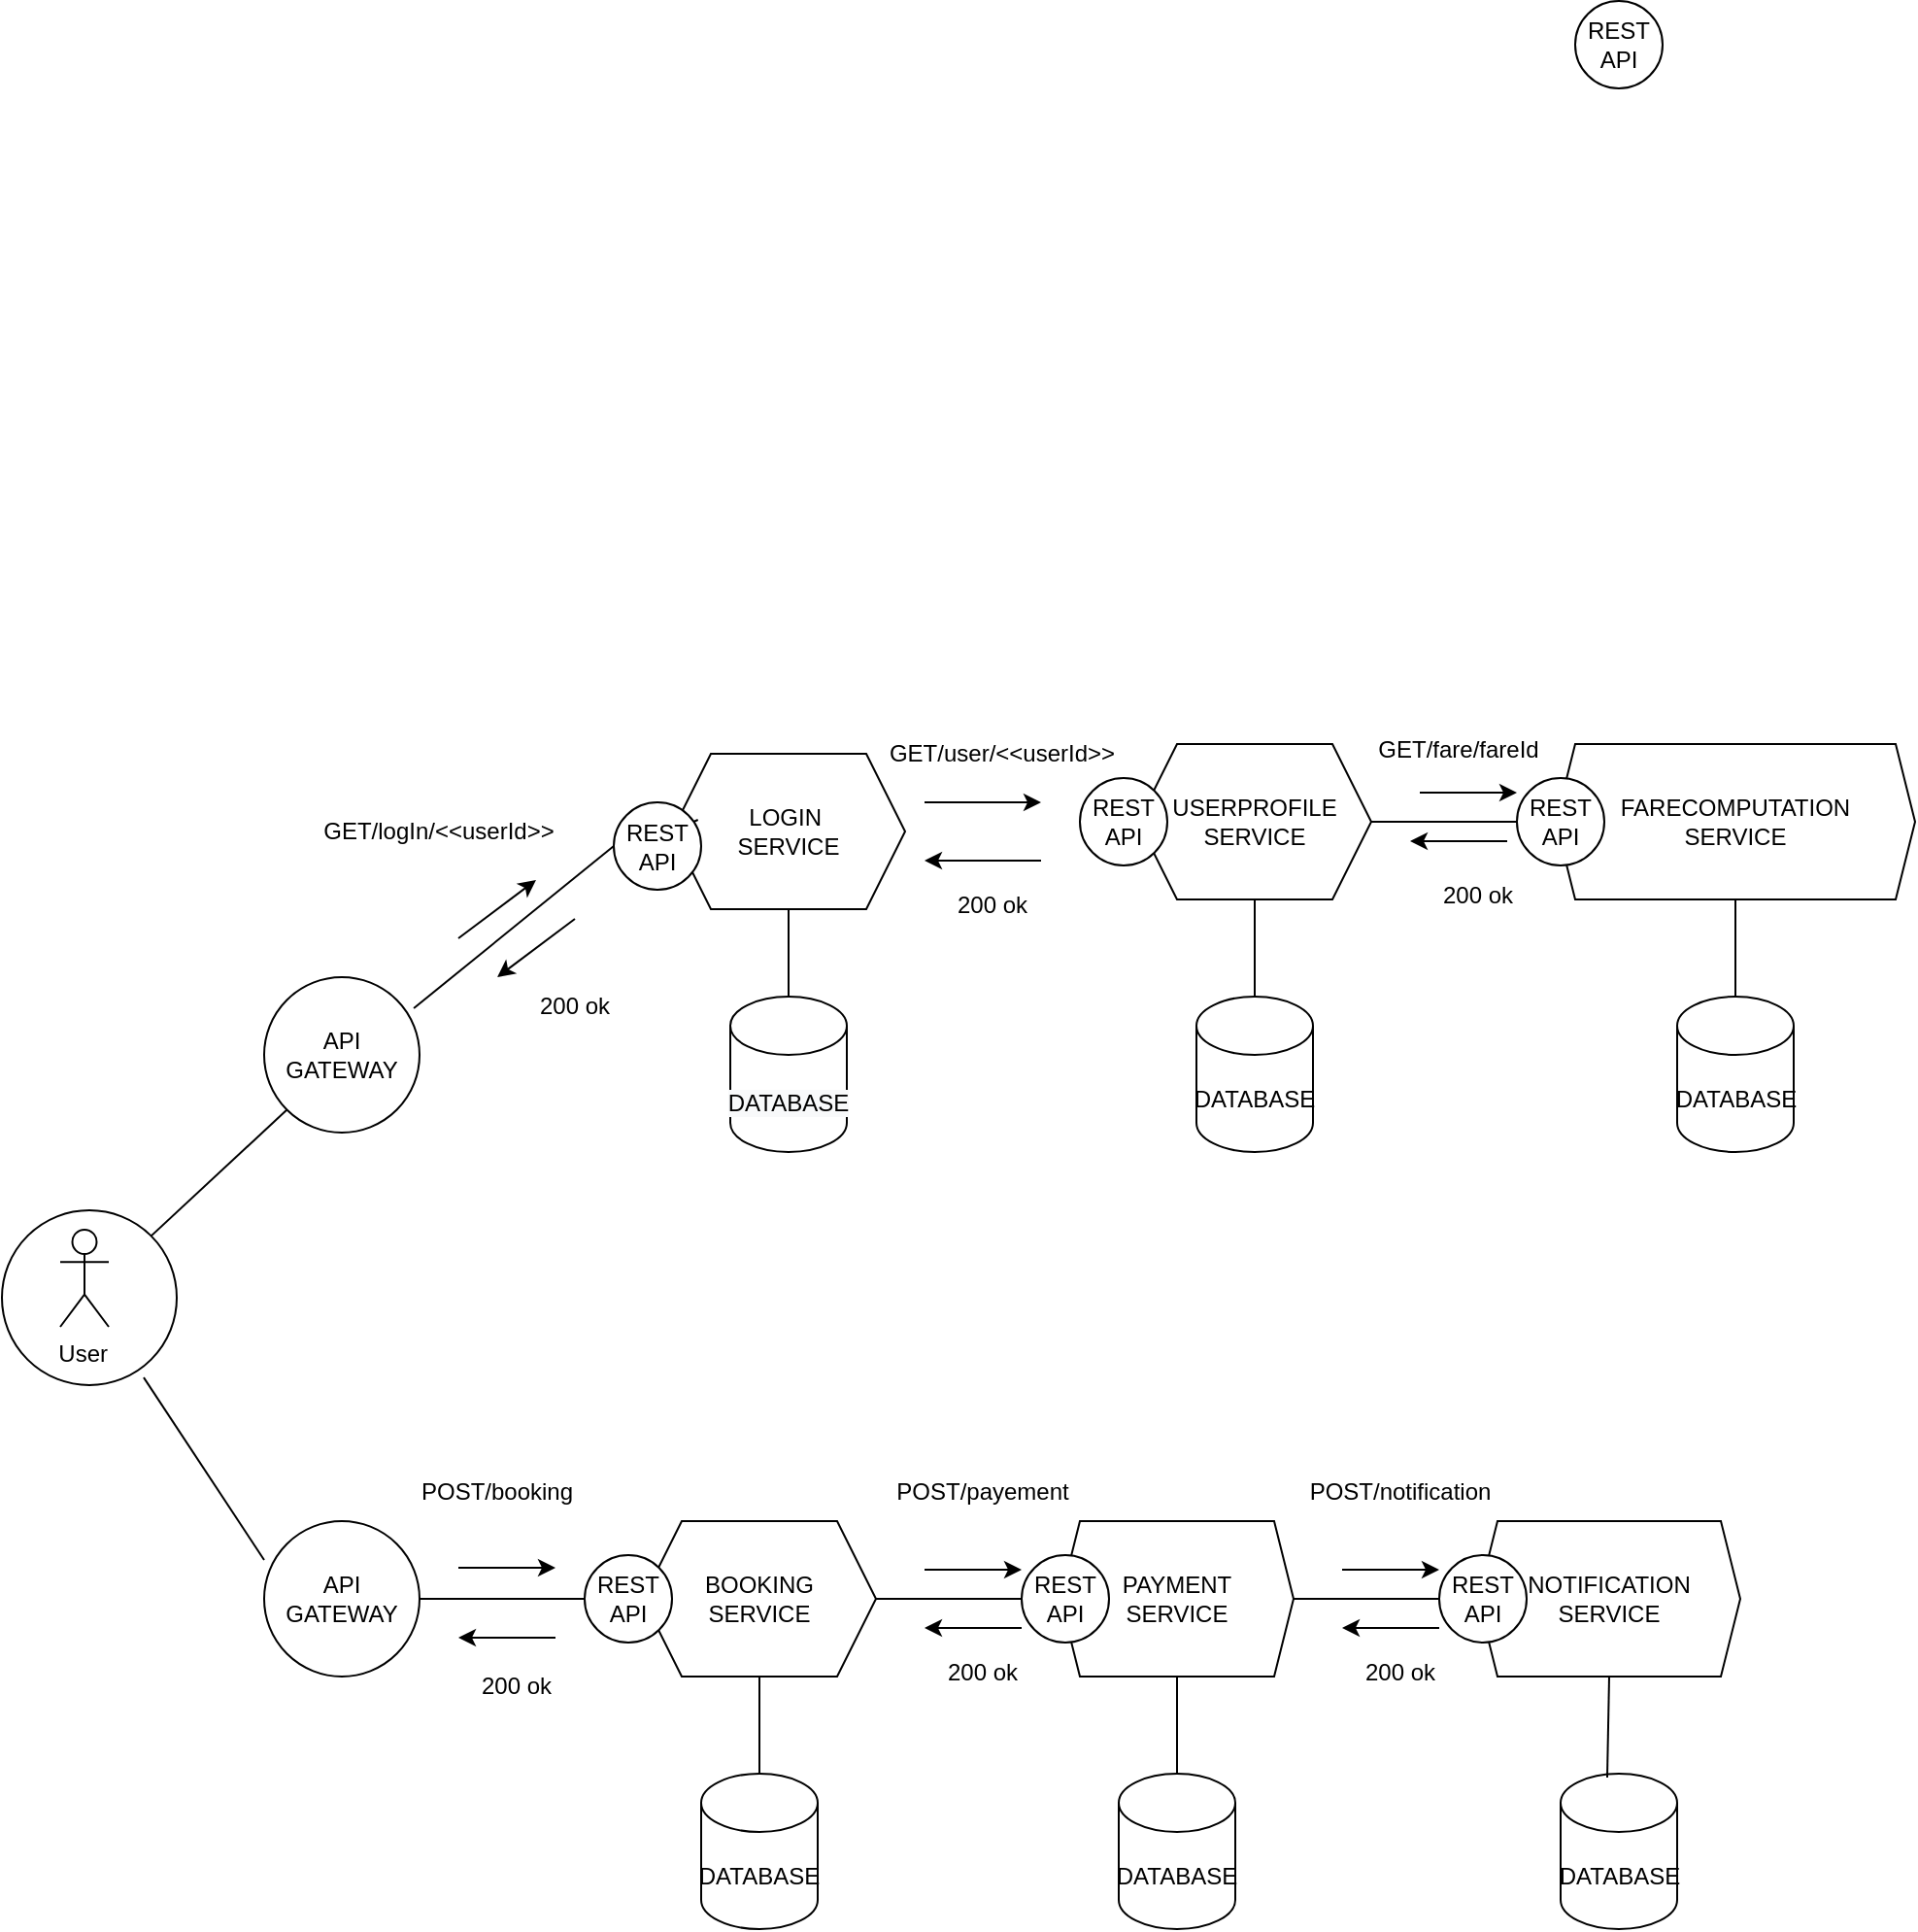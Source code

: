 <mxfile version="17.1.2" type="device"><diagram id="rIszYGIpHu8CIltCsBzc" name="Page-1"><mxGraphModel dx="1232" dy="1862" grid="1" gridSize="10" guides="1" tooltips="1" connect="1" arrows="1" fold="1" page="1" pageScale="1" pageWidth="850" pageHeight="1100" math="0" shadow="0"><root><mxCell id="0"/><mxCell id="1" parent="0"/><mxCell id="ASgNept7LdKR2wcqI6hQ-2" value="" style="shape=cylinder3;whiteSpace=wrap;html=1;boundedLbl=1;backgroundOutline=1;size=15;" vertex="1" parent="1"><mxGeometry x="410" y="460" width="60" height="80" as="geometry"/></mxCell><mxCell id="ASgNept7LdKR2wcqI6hQ-4" value="&#10;&#10;&lt;span style=&quot;color: rgb(0, 0, 0); font-family: helvetica; font-size: 12px; font-style: normal; font-weight: 400; letter-spacing: normal; text-align: center; text-indent: 0px; text-transform: none; word-spacing: 0px; background-color: rgb(248, 249, 250); display: inline; float: none;&quot;&gt;DATABASE&lt;/span&gt;&#10;&#10;" style="text;html=1;strokeColor=none;fillColor=none;align=center;verticalAlign=middle;whiteSpace=wrap;rounded=0;" vertex="1" parent="1"><mxGeometry x="410" y="500" width="60" height="30" as="geometry"/></mxCell><mxCell id="ASgNept7LdKR2wcqI6hQ-6" value="" style="ellipse;whiteSpace=wrap;html=1;aspect=fixed;" vertex="1" parent="1"><mxGeometry x="170" y="450" width="80" height="80" as="geometry"/></mxCell><mxCell id="ASgNept7LdKR2wcqI6hQ-7" value="API GATEWAY" style="text;html=1;strokeColor=none;fillColor=none;align=center;verticalAlign=middle;whiteSpace=wrap;rounded=0;" vertex="1" parent="1"><mxGeometry x="180" y="475" width="60" height="30" as="geometry"/></mxCell><mxCell id="ASgNept7LdKR2wcqI6hQ-8" value="" style="endArrow=none;html=1;rounded=0;entryX=0;entryY=1;entryDx=0;entryDy=0;exitX=1;exitY=0;exitDx=0;exitDy=0;" edge="1" parent="1" source="ASgNept7LdKR2wcqI6hQ-9" target="ASgNept7LdKR2wcqI6hQ-6"><mxGeometry width="50" height="50" relative="1" as="geometry"><mxPoint x="120" y="580" as="sourcePoint"/><mxPoint x="130" y="560" as="targetPoint"/></mxGeometry></mxCell><mxCell id="ASgNept7LdKR2wcqI6hQ-9" value="" style="ellipse;whiteSpace=wrap;html=1;aspect=fixed;" vertex="1" parent="1"><mxGeometry x="35" y="570" width="90" height="90" as="geometry"/></mxCell><mxCell id="ASgNept7LdKR2wcqI6hQ-1" value="User&amp;nbsp;" style="shape=umlActor;verticalLabelPosition=bottom;verticalAlign=top;html=1;outlineConnect=0;" vertex="1" parent="1"><mxGeometry x="65" y="580" width="25" height="50" as="geometry"/></mxCell><mxCell id="ASgNept7LdKR2wcqI6hQ-11" value="LOGIN&amp;nbsp;&lt;br&gt;SERVICE" style="shape=hexagon;perimeter=hexagonPerimeter2;whiteSpace=wrap;html=1;fixedSize=1;" vertex="1" parent="1"><mxGeometry x="380" y="335" width="120" height="80" as="geometry"/></mxCell><mxCell id="ASgNept7LdKR2wcqI6hQ-12" value="" style="endArrow=none;html=1;rounded=0;exitX=0.963;exitY=0.2;exitDx=0;exitDy=0;exitPerimeter=0;entryX=0;entryY=0.5;entryDx=0;entryDy=0;startArrow=none;" edge="1" parent="1" source="ASgNept7LdKR2wcqI6hQ-15" target="ASgNept7LdKR2wcqI6hQ-11"><mxGeometry width="50" height="50" relative="1" as="geometry"><mxPoint x="260" y="490" as="sourcePoint"/><mxPoint x="310" y="440" as="targetPoint"/></mxGeometry></mxCell><mxCell id="ASgNept7LdKR2wcqI6hQ-14" value="GET/logIn/&amp;lt;&amp;lt;userId&amp;gt;&amp;gt;" style="text;html=1;strokeColor=none;fillColor=none;align=center;verticalAlign=middle;whiteSpace=wrap;rounded=0;" vertex="1" parent="1"><mxGeometry x="230" y="360" width="60" height="30" as="geometry"/></mxCell><mxCell id="ASgNept7LdKR2wcqI6hQ-16" value="" style="endArrow=none;html=1;rounded=0;exitX=0.963;exitY=0.2;exitDx=0;exitDy=0;exitPerimeter=0;entryX=0;entryY=0.5;entryDx=0;entryDy=0;" edge="1" parent="1" source="ASgNept7LdKR2wcqI6hQ-6" target="ASgNept7LdKR2wcqI6hQ-15"><mxGeometry width="50" height="50" relative="1" as="geometry"><mxPoint x="247.04" y="466" as="sourcePoint"/><mxPoint x="365" y="395" as="targetPoint"/></mxGeometry></mxCell><mxCell id="ASgNept7LdKR2wcqI6hQ-17" value="" style="endArrow=none;html=1;rounded=0;entryX=0.5;entryY=1;entryDx=0;entryDy=0;exitX=0.5;exitY=0;exitDx=0;exitDy=0;exitPerimeter=0;" edge="1" parent="1" source="ASgNept7LdKR2wcqI6hQ-2" target="ASgNept7LdKR2wcqI6hQ-11"><mxGeometry width="50" height="50" relative="1" as="geometry"><mxPoint x="420" y="650" as="sourcePoint"/><mxPoint x="470" y="600" as="targetPoint"/></mxGeometry></mxCell><mxCell id="ASgNept7LdKR2wcqI6hQ-18" value="" style="endArrow=classic;html=1;rounded=0;" edge="1" parent="1"><mxGeometry width="50" height="50" relative="1" as="geometry"><mxPoint x="270" y="430" as="sourcePoint"/><mxPoint x="310" y="400" as="targetPoint"/></mxGeometry></mxCell><mxCell id="ASgNept7LdKR2wcqI6hQ-19" value="" style="endArrow=classic;html=1;rounded=0;" edge="1" parent="1"><mxGeometry width="50" height="50" relative="1" as="geometry"><mxPoint x="330" y="420" as="sourcePoint"/><mxPoint x="290" y="450" as="targetPoint"/></mxGeometry></mxCell><mxCell id="ASgNept7LdKR2wcqI6hQ-20" value="200 ok" style="text;html=1;strokeColor=none;fillColor=none;align=center;verticalAlign=middle;whiteSpace=wrap;rounded=0;" vertex="1" parent="1"><mxGeometry x="300" y="450" width="60" height="30" as="geometry"/></mxCell><mxCell id="ASgNept7LdKR2wcqI6hQ-21" value="USERPROFILE&lt;br&gt;SERVICE" style="shape=hexagon;perimeter=hexagonPerimeter2;whiteSpace=wrap;html=1;fixedSize=1;" vertex="1" parent="1"><mxGeometry x="620" y="330" width="120" height="80" as="geometry"/></mxCell><mxCell id="ASgNept7LdKR2wcqI6hQ-22" value="DATABASE" style="shape=cylinder3;whiteSpace=wrap;html=1;boundedLbl=1;backgroundOutline=1;size=15;" vertex="1" parent="1"><mxGeometry x="650" y="460" width="60" height="80" as="geometry"/></mxCell><mxCell id="ASgNept7LdKR2wcqI6hQ-23" value="" style="endArrow=none;html=1;rounded=0;entryX=0.5;entryY=1;entryDx=0;entryDy=0;exitX=0.5;exitY=0;exitDx=0;exitDy=0;exitPerimeter=0;" edge="1" parent="1" source="ASgNept7LdKR2wcqI6hQ-22" target="ASgNept7LdKR2wcqI6hQ-21"><mxGeometry width="50" height="50" relative="1" as="geometry"><mxPoint x="540" y="520" as="sourcePoint"/><mxPoint x="590" y="470" as="targetPoint"/></mxGeometry></mxCell><mxCell id="ASgNept7LdKR2wcqI6hQ-24" value="" style="endArrow=classic;html=1;rounded=0;" edge="1" parent="1"><mxGeometry width="50" height="50" relative="1" as="geometry"><mxPoint x="510" y="360" as="sourcePoint"/><mxPoint x="570" y="360" as="targetPoint"/></mxGeometry></mxCell><mxCell id="ASgNept7LdKR2wcqI6hQ-25" value="" style="endArrow=classic;html=1;rounded=0;" edge="1" parent="1"><mxGeometry width="50" height="50" relative="1" as="geometry"><mxPoint x="570" y="390" as="sourcePoint"/><mxPoint x="510" y="390" as="targetPoint"/></mxGeometry></mxCell><mxCell id="ASgNept7LdKR2wcqI6hQ-26" value="REST API" style="ellipse;whiteSpace=wrap;html=1;" vertex="1" parent="1"><mxGeometry x="590" y="347.5" width="45" height="45" as="geometry"/></mxCell><mxCell id="ASgNept7LdKR2wcqI6hQ-28" value="GET/user/&amp;lt;&amp;lt;userId&amp;gt;&amp;gt;" style="text;html=1;strokeColor=none;fillColor=none;align=center;verticalAlign=middle;whiteSpace=wrap;rounded=0;" vertex="1" parent="1"><mxGeometry x="520" y="320" width="60" height="30" as="geometry"/></mxCell><mxCell id="ASgNept7LdKR2wcqI6hQ-29" value="200 ok" style="text;html=1;strokeColor=none;fillColor=none;align=center;verticalAlign=middle;whiteSpace=wrap;rounded=0;" vertex="1" parent="1"><mxGeometry x="515" y="397.5" width="60" height="30" as="geometry"/></mxCell><mxCell id="ASgNept7LdKR2wcqI6hQ-30" value="" style="ellipse;whiteSpace=wrap;html=1;aspect=fixed;" vertex="1" parent="1"><mxGeometry x="170" y="730" width="80" height="80" as="geometry"/></mxCell><mxCell id="ASgNept7LdKR2wcqI6hQ-31" value="API GATEWAY" style="text;html=1;strokeColor=none;fillColor=none;align=center;verticalAlign=middle;whiteSpace=wrap;rounded=0;" vertex="1" parent="1"><mxGeometry x="180" y="755" width="60" height="30" as="geometry"/></mxCell><mxCell id="ASgNept7LdKR2wcqI6hQ-32" value="" style="endArrow=none;html=1;rounded=0;entryX=0.811;entryY=0.956;entryDx=0;entryDy=0;entryPerimeter=0;exitX=0;exitY=0.25;exitDx=0;exitDy=0;exitPerimeter=0;" edge="1" parent="1" source="ASgNept7LdKR2wcqI6hQ-30" target="ASgNept7LdKR2wcqI6hQ-9"><mxGeometry width="50" height="50" relative="1" as="geometry"><mxPoint x="80" y="780" as="sourcePoint"/><mxPoint x="130" y="730" as="targetPoint"/></mxGeometry></mxCell><mxCell id="ASgNept7LdKR2wcqI6hQ-33" value="BOOKING&lt;br&gt;SERVICE" style="shape=hexagon;perimeter=hexagonPerimeter2;whiteSpace=wrap;html=1;fixedSize=1;" vertex="1" parent="1"><mxGeometry x="365" y="730" width="120" height="80" as="geometry"/></mxCell><mxCell id="ASgNept7LdKR2wcqI6hQ-34" value="" style="endArrow=none;html=1;rounded=0;exitX=1;exitY=0.5;exitDx=0;exitDy=0;" edge="1" parent="1" source="ASgNept7LdKR2wcqI6hQ-30"><mxGeometry width="50" height="50" relative="1" as="geometry"><mxPoint x="280" y="790" as="sourcePoint"/><mxPoint x="360" y="770" as="targetPoint"/></mxGeometry></mxCell><mxCell id="ASgNept7LdKR2wcqI6hQ-35" value="" style="endArrow=classic;html=1;rounded=0;" edge="1" parent="1"><mxGeometry width="50" height="50" relative="1" as="geometry"><mxPoint x="270" y="754" as="sourcePoint"/><mxPoint x="320" y="754" as="targetPoint"/><Array as="points"><mxPoint x="290" y="754"/></Array></mxGeometry></mxCell><mxCell id="ASgNept7LdKR2wcqI6hQ-36" value="" style="endArrow=classic;html=1;rounded=0;" edge="1" parent="1"><mxGeometry width="50" height="50" relative="1" as="geometry"><mxPoint x="320" y="790" as="sourcePoint"/><mxPoint x="270" y="790" as="targetPoint"/></mxGeometry></mxCell><mxCell id="ASgNept7LdKR2wcqI6hQ-37" value="POST/booking" style="text;html=1;strokeColor=none;fillColor=none;align=center;verticalAlign=middle;whiteSpace=wrap;rounded=0;" vertex="1" parent="1"><mxGeometry x="260" y="700" width="60" height="30" as="geometry"/></mxCell><mxCell id="ASgNept7LdKR2wcqI6hQ-38" value="200 ok" style="text;html=1;strokeColor=none;fillColor=none;align=center;verticalAlign=middle;whiteSpace=wrap;rounded=0;" vertex="1" parent="1"><mxGeometry x="270" y="800" width="60" height="30" as="geometry"/></mxCell><mxCell id="ASgNept7LdKR2wcqI6hQ-39" value="DATABASE" style="shape=cylinder3;whiteSpace=wrap;html=1;boundedLbl=1;backgroundOutline=1;size=15;" vertex="1" parent="1"><mxGeometry x="395" y="860" width="60" height="80" as="geometry"/></mxCell><mxCell id="ASgNept7LdKR2wcqI6hQ-40" value="" style="endArrow=none;html=1;rounded=0;entryX=0.5;entryY=1;entryDx=0;entryDy=0;exitX=0.5;exitY=0;exitDx=0;exitDy=0;exitPerimeter=0;" edge="1" parent="1" source="ASgNept7LdKR2wcqI6hQ-39" target="ASgNept7LdKR2wcqI6hQ-33"><mxGeometry width="50" height="50" relative="1" as="geometry"><mxPoint x="330" y="930" as="sourcePoint"/><mxPoint x="380" y="880" as="targetPoint"/></mxGeometry></mxCell><mxCell id="ASgNept7LdKR2wcqI6hQ-41" value="REST API" style="ellipse;whiteSpace=wrap;html=1;" vertex="1" parent="1"><mxGeometry x="335" y="747.5" width="45" height="45" as="geometry"/></mxCell><mxCell id="ASgNept7LdKR2wcqI6hQ-15" value="REST API" style="ellipse;whiteSpace=wrap;html=1;" vertex="1" parent="1"><mxGeometry x="350" y="360" width="45" height="45" as="geometry"/></mxCell><mxCell id="ASgNept7LdKR2wcqI6hQ-42" value="PAYMENT&lt;br&gt;SERVICE" style="shape=hexagon;perimeter=hexagonPerimeter2;whiteSpace=wrap;html=1;fixedSize=1;size=10;" vertex="1" parent="1"><mxGeometry x="580" y="730" width="120" height="80" as="geometry"/></mxCell><mxCell id="ASgNept7LdKR2wcqI6hQ-43" value="DATABASE" style="shape=cylinder3;whiteSpace=wrap;html=1;boundedLbl=1;backgroundOutline=1;size=15;" vertex="1" parent="1"><mxGeometry x="610" y="860" width="60" height="80" as="geometry"/></mxCell><mxCell id="ASgNept7LdKR2wcqI6hQ-44" value="" style="endArrow=none;html=1;rounded=0;exitX=1;exitY=0.5;exitDx=0;exitDy=0;entryX=0.667;entryY=0.5;entryDx=0;entryDy=0;entryPerimeter=0;" edge="1" parent="1" source="ASgNept7LdKR2wcqI6hQ-33" target="ASgNept7LdKR2wcqI6hQ-47"><mxGeometry width="50" height="50" relative="1" as="geometry"><mxPoint x="530" y="860" as="sourcePoint"/><mxPoint x="580" y="810" as="targetPoint"/></mxGeometry></mxCell><mxCell id="ASgNept7LdKR2wcqI6hQ-45" value="" style="endArrow=classic;html=1;rounded=0;" edge="1" parent="1"><mxGeometry width="50" height="50" relative="1" as="geometry"><mxPoint x="510" y="755" as="sourcePoint"/><mxPoint x="560" y="755" as="targetPoint"/></mxGeometry></mxCell><mxCell id="ASgNept7LdKR2wcqI6hQ-46" value="" style="endArrow=classic;html=1;rounded=0;" edge="1" parent="1"><mxGeometry width="50" height="50" relative="1" as="geometry"><mxPoint x="560" y="785" as="sourcePoint"/><mxPoint x="510" y="785" as="targetPoint"/></mxGeometry></mxCell><mxCell id="ASgNept7LdKR2wcqI6hQ-47" value="REST API" style="ellipse;whiteSpace=wrap;html=1;" vertex="1" parent="1"><mxGeometry x="560" y="747.5" width="45" height="45" as="geometry"/></mxCell><mxCell id="ASgNept7LdKR2wcqI6hQ-48" value="POST/payement" style="text;html=1;strokeColor=none;fillColor=none;align=center;verticalAlign=middle;whiteSpace=wrap;rounded=0;" vertex="1" parent="1"><mxGeometry x="510" y="700" width="60" height="30" as="geometry"/></mxCell><mxCell id="ASgNept7LdKR2wcqI6hQ-49" value="200 ok" style="text;html=1;strokeColor=none;fillColor=none;align=center;verticalAlign=middle;whiteSpace=wrap;rounded=0;" vertex="1" parent="1"><mxGeometry x="510" y="792.5" width="60" height="30" as="geometry"/></mxCell><mxCell id="ASgNept7LdKR2wcqI6hQ-50" value="" style="endArrow=none;html=1;rounded=0;entryX=0.5;entryY=1;entryDx=0;entryDy=0;" edge="1" parent="1" source="ASgNept7LdKR2wcqI6hQ-43" target="ASgNept7LdKR2wcqI6hQ-42"><mxGeometry width="50" height="50" relative="1" as="geometry"><mxPoint x="500" y="950" as="sourcePoint"/><mxPoint x="550" y="900" as="targetPoint"/></mxGeometry></mxCell><mxCell id="ASgNept7LdKR2wcqI6hQ-61" value="REST API" style="ellipse;whiteSpace=wrap;html=1;" vertex="1" parent="1"><mxGeometry x="845" y="-52.5" width="45" height="45" as="geometry"/></mxCell><mxCell id="ASgNept7LdKR2wcqI6hQ-62" value="FARECOMPUTATION&lt;br&gt;SERVICE" style="shape=hexagon;perimeter=hexagonPerimeter2;whiteSpace=wrap;html=1;fixedSize=1;size=10;" vertex="1" parent="1"><mxGeometry x="835" y="330" width="185" height="80" as="geometry"/></mxCell><mxCell id="ASgNept7LdKR2wcqI6hQ-63" value="DATABASE" style="shape=cylinder3;whiteSpace=wrap;html=1;boundedLbl=1;backgroundOutline=1;size=15;" vertex="1" parent="1"><mxGeometry x="897.5" y="460" width="60" height="80" as="geometry"/></mxCell><mxCell id="ASgNept7LdKR2wcqI6hQ-64" value="" style="endArrow=none;html=1;rounded=0;exitX=1;exitY=0.5;exitDx=0;exitDy=0;entryX=0.667;entryY=0.5;entryDx=0;entryDy=0;entryPerimeter=0;" edge="1" parent="1" target="ASgNept7LdKR2wcqI6hQ-66"><mxGeometry width="50" height="50" relative="1" as="geometry"><mxPoint x="740" y="370" as="sourcePoint"/><mxPoint x="835" y="410" as="targetPoint"/></mxGeometry></mxCell><mxCell id="ASgNept7LdKR2wcqI6hQ-65" value="" style="endArrow=classic;html=1;rounded=0;" edge="1" parent="1"><mxGeometry width="50" height="50" relative="1" as="geometry"><mxPoint x="765" y="355" as="sourcePoint"/><mxPoint x="815" y="355" as="targetPoint"/></mxGeometry></mxCell><mxCell id="ASgNept7LdKR2wcqI6hQ-66" value="REST API" style="ellipse;whiteSpace=wrap;html=1;" vertex="1" parent="1"><mxGeometry x="815" y="347.5" width="45" height="45" as="geometry"/></mxCell><mxCell id="ASgNept7LdKR2wcqI6hQ-67" value="GET/fare/fareId" style="text;html=1;strokeColor=none;fillColor=none;align=center;verticalAlign=middle;whiteSpace=wrap;rounded=0;" vertex="1" parent="1"><mxGeometry x="755" y="317.5" width="60" height="30" as="geometry"/></mxCell><mxCell id="ASgNept7LdKR2wcqI6hQ-68" value="200 ok" style="text;html=1;strokeColor=none;fillColor=none;align=center;verticalAlign=middle;whiteSpace=wrap;rounded=0;" vertex="1" parent="1"><mxGeometry x="765" y="392.5" width="60" height="30" as="geometry"/></mxCell><mxCell id="ASgNept7LdKR2wcqI6hQ-69" value="" style="endArrow=none;html=1;rounded=0;entryX=0.5;entryY=1;entryDx=0;entryDy=0;" edge="1" parent="1" source="ASgNept7LdKR2wcqI6hQ-63" target="ASgNept7LdKR2wcqI6hQ-62"><mxGeometry width="50" height="50" relative="1" as="geometry"><mxPoint x="755" y="550" as="sourcePoint"/><mxPoint x="805" y="500" as="targetPoint"/></mxGeometry></mxCell><mxCell id="ASgNept7LdKR2wcqI6hQ-70" value="" style="endArrow=classic;html=1;rounded=0;" edge="1" parent="1"><mxGeometry width="50" height="50" relative="1" as="geometry"><mxPoint x="810" y="380" as="sourcePoint"/><mxPoint x="760" y="380" as="targetPoint"/></mxGeometry></mxCell><mxCell id="ASgNept7LdKR2wcqI6hQ-72" value="NOTIFICATION&lt;br&gt;SERVICE" style="shape=hexagon;perimeter=hexagonPerimeter2;whiteSpace=wrap;html=1;fixedSize=1;size=10;" vertex="1" parent="1"><mxGeometry x="795" y="730" width="135" height="80" as="geometry"/></mxCell><mxCell id="ASgNept7LdKR2wcqI6hQ-73" value="DATABASE" style="shape=cylinder3;whiteSpace=wrap;html=1;boundedLbl=1;backgroundOutline=1;size=15;" vertex="1" parent="1"><mxGeometry x="837.5" y="860" width="60" height="80" as="geometry"/></mxCell><mxCell id="ASgNept7LdKR2wcqI6hQ-74" value="" style="endArrow=none;html=1;rounded=0;exitX=1;exitY=0.5;exitDx=0;exitDy=0;entryX=0.667;entryY=0.5;entryDx=0;entryDy=0;entryPerimeter=0;" edge="1" parent="1" target="ASgNept7LdKR2wcqI6hQ-77"><mxGeometry width="50" height="50" relative="1" as="geometry"><mxPoint x="700" y="770" as="sourcePoint"/><mxPoint x="795" y="810" as="targetPoint"/></mxGeometry></mxCell><mxCell id="ASgNept7LdKR2wcqI6hQ-75" value="" style="endArrow=classic;html=1;rounded=0;" edge="1" parent="1"><mxGeometry width="50" height="50" relative="1" as="geometry"><mxPoint x="725" y="755" as="sourcePoint"/><mxPoint x="775" y="755" as="targetPoint"/></mxGeometry></mxCell><mxCell id="ASgNept7LdKR2wcqI6hQ-76" value="" style="endArrow=classic;html=1;rounded=0;" edge="1" parent="1"><mxGeometry width="50" height="50" relative="1" as="geometry"><mxPoint x="775" y="785" as="sourcePoint"/><mxPoint x="725" y="785" as="targetPoint"/></mxGeometry></mxCell><mxCell id="ASgNept7LdKR2wcqI6hQ-77" value="REST API" style="ellipse;whiteSpace=wrap;html=1;" vertex="1" parent="1"><mxGeometry x="775" y="747.5" width="45" height="45" as="geometry"/></mxCell><mxCell id="ASgNept7LdKR2wcqI6hQ-78" value="POST/notification" style="text;html=1;strokeColor=none;fillColor=none;align=center;verticalAlign=middle;whiteSpace=wrap;rounded=0;" vertex="1" parent="1"><mxGeometry x="725" y="700" width="60" height="30" as="geometry"/></mxCell><mxCell id="ASgNept7LdKR2wcqI6hQ-79" value="200 ok" style="text;html=1;strokeColor=none;fillColor=none;align=center;verticalAlign=middle;whiteSpace=wrap;rounded=0;" vertex="1" parent="1"><mxGeometry x="725" y="792.5" width="60" height="30" as="geometry"/></mxCell><mxCell id="ASgNept7LdKR2wcqI6hQ-80" value="" style="endArrow=none;html=1;rounded=0;entryX=0.5;entryY=1;entryDx=0;entryDy=0;exitX=0.4;exitY=0.025;exitDx=0;exitDy=0;exitPerimeter=0;" edge="1" parent="1" source="ASgNept7LdKR2wcqI6hQ-73" target="ASgNept7LdKR2wcqI6hQ-72"><mxGeometry width="50" height="50" relative="1" as="geometry"><mxPoint x="840" y="880" as="sourcePoint"/><mxPoint x="890" y="830" as="targetPoint"/></mxGeometry></mxCell></root></mxGraphModel></diagram></mxfile>